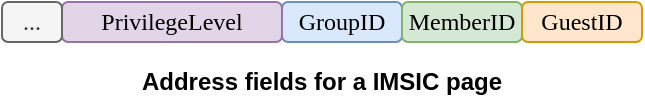 <mxfile version="24.3.1" type="device">
  <diagram name="Page-1" id="WwfLBa-Y17-9DSZX8frn">
    <mxGraphModel dx="1231" dy="907" grid="1" gridSize="10" guides="1" tooltips="1" connect="1" arrows="1" fold="1" page="1" pageScale="1" pageWidth="850" pageHeight="1100" math="0" shadow="0">
      <root>
        <mxCell id="0" />
        <mxCell id="1" parent="0" />
        <mxCell id="RWXxfn7ORbIsKhEqfq4H-1" value="GroupID" style="rounded=1;whiteSpace=wrap;html=1;fillColor=#dae8fc;strokeColor=#6c8ebf;align=center;fontFamily=mono;" parent="1" vertex="1">
          <mxGeometry x="180" y="80" width="60" height="20" as="geometry" />
        </mxCell>
        <mxCell id="RWXxfn7ORbIsKhEqfq4H-2" value="MemberID" style="rounded=1;whiteSpace=wrap;html=1;fillColor=#d5e8d4;strokeColor=#82b366;align=center;fontFamily=mono;" parent="1" vertex="1">
          <mxGeometry x="240" y="80" width="60" height="20" as="geometry" />
        </mxCell>
        <mxCell id="RWXxfn7ORbIsKhEqfq4H-3" value="GuestID" style="rounded=1;whiteSpace=wrap;html=1;fillColor=#ffe6cc;strokeColor=#d79b00;align=center;fontFamily=mono;" parent="1" vertex="1">
          <mxGeometry x="300" y="80" width="60" height="20" as="geometry" />
        </mxCell>
        <mxCell id="RWXxfn7ORbIsKhEqfq4H-5" value="PrivilegeLevel" style="rounded=1;whiteSpace=wrap;html=1;fillColor=#e1d5e7;strokeColor=#9673a6;align=center;fontFamily=mono;" parent="1" vertex="1">
          <mxGeometry x="70" y="80" width="110" height="20" as="geometry" />
        </mxCell>
        <mxCell id="RWXxfn7ORbIsKhEqfq4H-6" value="..." style="rounded=1;whiteSpace=wrap;html=1;fillColor=#f5f5f5;strokeColor=#666666;align=center;fontFamily=mono;fontColor=#333333;" parent="1" vertex="1">
          <mxGeometry x="40" y="80" width="30" height="20" as="geometry" />
        </mxCell>
        <mxCell id="RWXxfn7ORbIsKhEqfq4H-7" value="&lt;b&gt;Address fields for a IMSIC page&lt;/b&gt;" style="text;html=1;align=center;verticalAlign=middle;whiteSpace=wrap;rounded=0;" parent="1" vertex="1">
          <mxGeometry x="60" y="110" width="280" height="20" as="geometry" />
        </mxCell>
      </root>
    </mxGraphModel>
  </diagram>
</mxfile>
